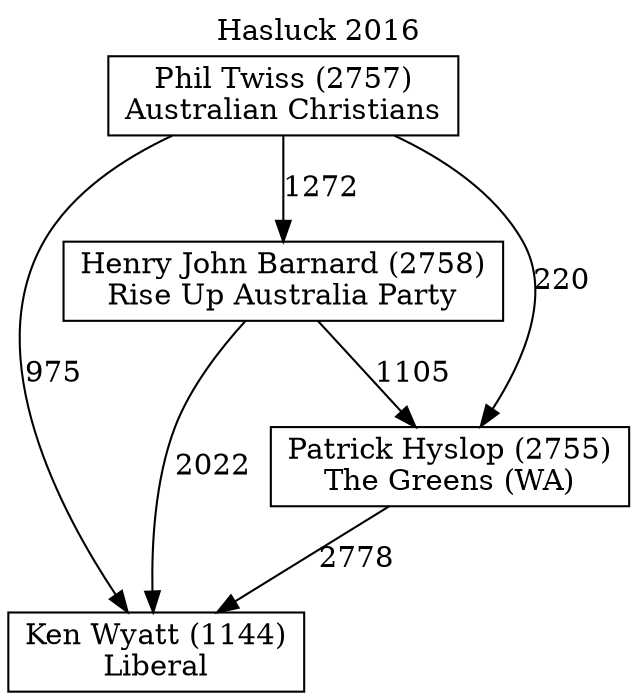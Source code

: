 // House preference flow
digraph "Ken Wyatt (1144)_Hasluck_2016" {
	graph [label="Hasluck 2016" labelloc=t mclimit=10]
	node [shape=box]
	"Ken Wyatt (1144)" [label="Ken Wyatt (1144)
Liberal"]
	"Henry John Barnard (2758)" [label="Henry John Barnard (2758)
Rise Up Australia Party"]
	"Patrick Hyslop (2755)" [label="Patrick Hyslop (2755)
The Greens (WA)"]
	"Phil Twiss (2757)" [label="Phil Twiss (2757)
Australian Christians"]
	"Patrick Hyslop (2755)" -> "Ken Wyatt (1144)" [label=2778]
	"Phil Twiss (2757)" -> "Patrick Hyslop (2755)" [label=220]
	"Phil Twiss (2757)" -> "Henry John Barnard (2758)" [label=1272]
	"Henry John Barnard (2758)" -> "Ken Wyatt (1144)" [label=2022]
	"Phil Twiss (2757)" -> "Ken Wyatt (1144)" [label=975]
	"Henry John Barnard (2758)" -> "Patrick Hyslop (2755)" [label=1105]
}
